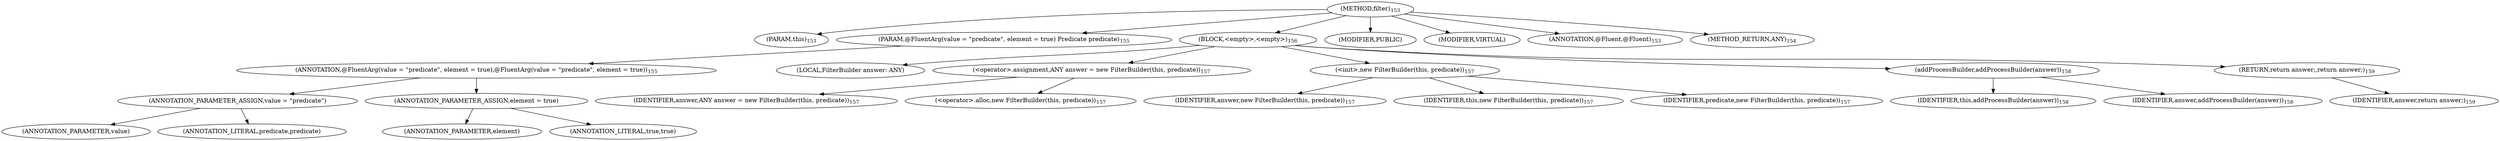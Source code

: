 digraph "filter" {  
"441" [label = <(METHOD,filter)<SUB>153</SUB>> ]
"41" [label = <(PARAM,this)<SUB>153</SUB>> ]
"442" [label = <(PARAM,@FluentArg(value = &quot;predicate&quot;, element = true) Predicate predicate)<SUB>155</SUB>> ]
"443" [label = <(ANNOTATION,@FluentArg(value = &quot;predicate&quot;, element = true),@FluentArg(value = &quot;predicate&quot;, element = true))<SUB>155</SUB>> ]
"444" [label = <(ANNOTATION_PARAMETER_ASSIGN,value = &quot;predicate&quot;)> ]
"445" [label = <(ANNOTATION_PARAMETER,value)> ]
"446" [label = <(ANNOTATION_LITERAL,predicate,predicate)> ]
"447" [label = <(ANNOTATION_PARAMETER_ASSIGN,element = true)> ]
"448" [label = <(ANNOTATION_PARAMETER,element)> ]
"449" [label = <(ANNOTATION_LITERAL,true,true)> ]
"450" [label = <(BLOCK,&lt;empty&gt;,&lt;empty&gt;)<SUB>156</SUB>> ]
"43" [label = <(LOCAL,FilterBuilder answer: ANY)> ]
"451" [label = <(&lt;operator&gt;.assignment,ANY answer = new FilterBuilder(this, predicate))<SUB>157</SUB>> ]
"452" [label = <(IDENTIFIER,answer,ANY answer = new FilterBuilder(this, predicate))<SUB>157</SUB>> ]
"453" [label = <(&lt;operator&gt;.alloc,new FilterBuilder(this, predicate))<SUB>157</SUB>> ]
"454" [label = <(&lt;init&gt;,new FilterBuilder(this, predicate))<SUB>157</SUB>> ]
"42" [label = <(IDENTIFIER,answer,new FilterBuilder(this, predicate))<SUB>157</SUB>> ]
"40" [label = <(IDENTIFIER,this,new FilterBuilder(this, predicate))<SUB>157</SUB>> ]
"455" [label = <(IDENTIFIER,predicate,new FilterBuilder(this, predicate))<SUB>157</SUB>> ]
"456" [label = <(addProcessBuilder,addProcessBuilder(answer))<SUB>158</SUB>> ]
"44" [label = <(IDENTIFIER,this,addProcessBuilder(answer))<SUB>158</SUB>> ]
"457" [label = <(IDENTIFIER,answer,addProcessBuilder(answer))<SUB>158</SUB>> ]
"458" [label = <(RETURN,return answer;,return answer;)<SUB>159</SUB>> ]
"459" [label = <(IDENTIFIER,answer,return answer;)<SUB>159</SUB>> ]
"460" [label = <(MODIFIER,PUBLIC)> ]
"461" [label = <(MODIFIER,VIRTUAL)> ]
"462" [label = <(ANNOTATION,@Fluent,@Fluent)<SUB>153</SUB>> ]
"463" [label = <(METHOD_RETURN,ANY)<SUB>154</SUB>> ]
  "441" -> "41" 
  "441" -> "442" 
  "441" -> "450" 
  "441" -> "460" 
  "441" -> "461" 
  "441" -> "462" 
  "441" -> "463" 
  "442" -> "443" 
  "443" -> "444" 
  "443" -> "447" 
  "444" -> "445" 
  "444" -> "446" 
  "447" -> "448" 
  "447" -> "449" 
  "450" -> "43" 
  "450" -> "451" 
  "450" -> "454" 
  "450" -> "456" 
  "450" -> "458" 
  "451" -> "452" 
  "451" -> "453" 
  "454" -> "42" 
  "454" -> "40" 
  "454" -> "455" 
  "456" -> "44" 
  "456" -> "457" 
  "458" -> "459" 
}

